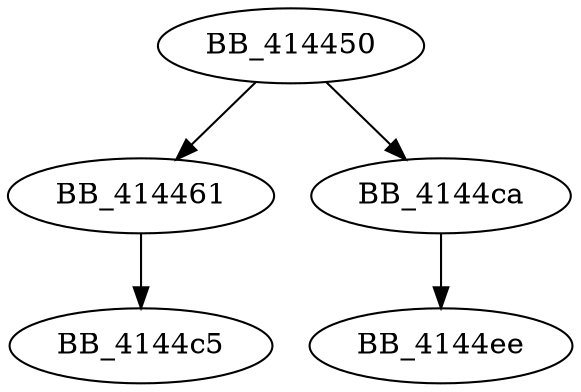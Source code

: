 DiGraph sub_414450{
BB_414450->BB_414461
BB_414450->BB_4144ca
BB_414461->BB_4144c5
BB_4144ca->BB_4144ee
}
